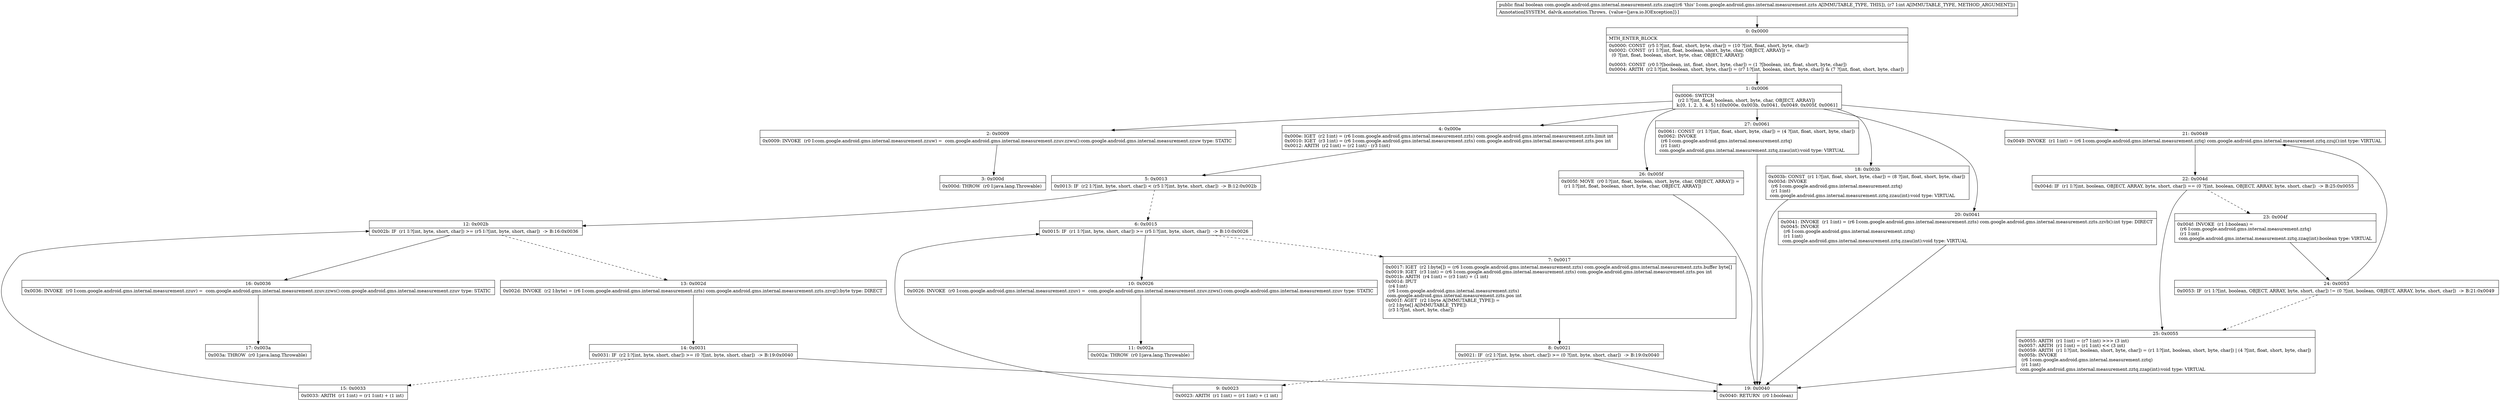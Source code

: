 digraph "CFG forcom.google.android.gms.internal.measurement.zzts.zzaq(I)Z" {
Node_0 [shape=record,label="{0\:\ 0x0000|MTH_ENTER_BLOCK\l|0x0000: CONST  (r5 I:?[int, float, short, byte, char]) = (10 ?[int, float, short, byte, char]) \l0x0002: CONST  (r1 I:?[int, float, boolean, short, byte, char, OBJECT, ARRAY]) = \l  (0 ?[int, float, boolean, short, byte, char, OBJECT, ARRAY])\l \l0x0003: CONST  (r0 I:?[boolean, int, float, short, byte, char]) = (1 ?[boolean, int, float, short, byte, char]) \l0x0004: ARITH  (r2 I:?[int, boolean, short, byte, char]) = (r7 I:?[int, boolean, short, byte, char]) & (7 ?[int, float, short, byte, char]) \l}"];
Node_1 [shape=record,label="{1\:\ 0x0006|0x0006: SWITCH  \l  (r2 I:?[int, float, boolean, short, byte, char, OBJECT, ARRAY])\l k:[0, 1, 2, 3, 4, 5] t:[0x000e, 0x003b, 0x0041, 0x0049, 0x005f, 0x0061] \l}"];
Node_2 [shape=record,label="{2\:\ 0x0009|0x0009: INVOKE  (r0 I:com.google.android.gms.internal.measurement.zzuw) =  com.google.android.gms.internal.measurement.zzuv.zzwu():com.google.android.gms.internal.measurement.zzuw type: STATIC \l}"];
Node_3 [shape=record,label="{3\:\ 0x000d|0x000d: THROW  (r0 I:java.lang.Throwable) \l}"];
Node_4 [shape=record,label="{4\:\ 0x000e|0x000e: IGET  (r2 I:int) = (r6 I:com.google.android.gms.internal.measurement.zzts) com.google.android.gms.internal.measurement.zzts.limit int \l0x0010: IGET  (r3 I:int) = (r6 I:com.google.android.gms.internal.measurement.zzts) com.google.android.gms.internal.measurement.zzts.pos int \l0x0012: ARITH  (r2 I:int) = (r2 I:int) \- (r3 I:int) \l}"];
Node_5 [shape=record,label="{5\:\ 0x0013|0x0013: IF  (r2 I:?[int, byte, short, char]) \< (r5 I:?[int, byte, short, char])  \-\> B:12:0x002b \l}"];
Node_6 [shape=record,label="{6\:\ 0x0015|0x0015: IF  (r1 I:?[int, byte, short, char]) \>= (r5 I:?[int, byte, short, char])  \-\> B:10:0x0026 \l}"];
Node_7 [shape=record,label="{7\:\ 0x0017|0x0017: IGET  (r2 I:byte[]) = (r6 I:com.google.android.gms.internal.measurement.zzts) com.google.android.gms.internal.measurement.zzts.buffer byte[] \l0x0019: IGET  (r3 I:int) = (r6 I:com.google.android.gms.internal.measurement.zzts) com.google.android.gms.internal.measurement.zzts.pos int \l0x001b: ARITH  (r4 I:int) = (r3 I:int) + (1 int) \l0x001d: IPUT  \l  (r4 I:int)\l  (r6 I:com.google.android.gms.internal.measurement.zzts)\l com.google.android.gms.internal.measurement.zzts.pos int \l0x001f: AGET  (r2 I:byte A[IMMUTABLE_TYPE]) = \l  (r2 I:byte[] A[IMMUTABLE_TYPE])\l  (r3 I:?[int, short, byte, char])\l \l}"];
Node_8 [shape=record,label="{8\:\ 0x0021|0x0021: IF  (r2 I:?[int, byte, short, char]) \>= (0 ?[int, byte, short, char])  \-\> B:19:0x0040 \l}"];
Node_9 [shape=record,label="{9\:\ 0x0023|0x0023: ARITH  (r1 I:int) = (r1 I:int) + (1 int) \l}"];
Node_10 [shape=record,label="{10\:\ 0x0026|0x0026: INVOKE  (r0 I:com.google.android.gms.internal.measurement.zzuv) =  com.google.android.gms.internal.measurement.zzuv.zzws():com.google.android.gms.internal.measurement.zzuv type: STATIC \l}"];
Node_11 [shape=record,label="{11\:\ 0x002a|0x002a: THROW  (r0 I:java.lang.Throwable) \l}"];
Node_12 [shape=record,label="{12\:\ 0x002b|0x002b: IF  (r1 I:?[int, byte, short, char]) \>= (r5 I:?[int, byte, short, char])  \-\> B:16:0x0036 \l}"];
Node_13 [shape=record,label="{13\:\ 0x002d|0x002d: INVOKE  (r2 I:byte) = (r6 I:com.google.android.gms.internal.measurement.zzts) com.google.android.gms.internal.measurement.zzts.zzvg():byte type: DIRECT \l}"];
Node_14 [shape=record,label="{14\:\ 0x0031|0x0031: IF  (r2 I:?[int, byte, short, char]) \>= (0 ?[int, byte, short, char])  \-\> B:19:0x0040 \l}"];
Node_15 [shape=record,label="{15\:\ 0x0033|0x0033: ARITH  (r1 I:int) = (r1 I:int) + (1 int) \l}"];
Node_16 [shape=record,label="{16\:\ 0x0036|0x0036: INVOKE  (r0 I:com.google.android.gms.internal.measurement.zzuv) =  com.google.android.gms.internal.measurement.zzuv.zzws():com.google.android.gms.internal.measurement.zzuv type: STATIC \l}"];
Node_17 [shape=record,label="{17\:\ 0x003a|0x003a: THROW  (r0 I:java.lang.Throwable) \l}"];
Node_18 [shape=record,label="{18\:\ 0x003b|0x003b: CONST  (r1 I:?[int, float, short, byte, char]) = (8 ?[int, float, short, byte, char]) \l0x003d: INVOKE  \l  (r6 I:com.google.android.gms.internal.measurement.zztq)\l  (r1 I:int)\l com.google.android.gms.internal.measurement.zztq.zzau(int):void type: VIRTUAL \l}"];
Node_19 [shape=record,label="{19\:\ 0x0040|0x0040: RETURN  (r0 I:boolean) \l}"];
Node_20 [shape=record,label="{20\:\ 0x0041|0x0041: INVOKE  (r1 I:int) = (r6 I:com.google.android.gms.internal.measurement.zzts) com.google.android.gms.internal.measurement.zzts.zzvb():int type: DIRECT \l0x0045: INVOKE  \l  (r6 I:com.google.android.gms.internal.measurement.zztq)\l  (r1 I:int)\l com.google.android.gms.internal.measurement.zztq.zzau(int):void type: VIRTUAL \l}"];
Node_21 [shape=record,label="{21\:\ 0x0049|0x0049: INVOKE  (r1 I:int) = (r6 I:com.google.android.gms.internal.measurement.zztq) com.google.android.gms.internal.measurement.zztq.zzuj():int type: VIRTUAL \l}"];
Node_22 [shape=record,label="{22\:\ 0x004d|0x004d: IF  (r1 I:?[int, boolean, OBJECT, ARRAY, byte, short, char]) == (0 ?[int, boolean, OBJECT, ARRAY, byte, short, char])  \-\> B:25:0x0055 \l}"];
Node_23 [shape=record,label="{23\:\ 0x004f|0x004f: INVOKE  (r1 I:boolean) = \l  (r6 I:com.google.android.gms.internal.measurement.zztq)\l  (r1 I:int)\l com.google.android.gms.internal.measurement.zztq.zzaq(int):boolean type: VIRTUAL \l}"];
Node_24 [shape=record,label="{24\:\ 0x0053|0x0053: IF  (r1 I:?[int, boolean, OBJECT, ARRAY, byte, short, char]) != (0 ?[int, boolean, OBJECT, ARRAY, byte, short, char])  \-\> B:21:0x0049 \l}"];
Node_25 [shape=record,label="{25\:\ 0x0055|0x0055: ARITH  (r1 I:int) = (r7 I:int) \>\>\> (3 int) \l0x0057: ARITH  (r1 I:int) = (r1 I:int) \<\< (3 int) \l0x0059: ARITH  (r1 I:?[int, boolean, short, byte, char]) = (r1 I:?[int, boolean, short, byte, char]) \| (4 ?[int, float, short, byte, char]) \l0x005b: INVOKE  \l  (r6 I:com.google.android.gms.internal.measurement.zztq)\l  (r1 I:int)\l com.google.android.gms.internal.measurement.zztq.zzap(int):void type: VIRTUAL \l}"];
Node_26 [shape=record,label="{26\:\ 0x005f|0x005f: MOVE  (r0 I:?[int, float, boolean, short, byte, char, OBJECT, ARRAY]) = \l  (r1 I:?[int, float, boolean, short, byte, char, OBJECT, ARRAY])\l \l}"];
Node_27 [shape=record,label="{27\:\ 0x0061|0x0061: CONST  (r1 I:?[int, float, short, byte, char]) = (4 ?[int, float, short, byte, char]) \l0x0062: INVOKE  \l  (r6 I:com.google.android.gms.internal.measurement.zztq)\l  (r1 I:int)\l com.google.android.gms.internal.measurement.zztq.zzau(int):void type: VIRTUAL \l}"];
MethodNode[shape=record,label="{public final boolean com.google.android.gms.internal.measurement.zzts.zzaq((r6 'this' I:com.google.android.gms.internal.measurement.zzts A[IMMUTABLE_TYPE, THIS]), (r7 I:int A[IMMUTABLE_TYPE, METHOD_ARGUMENT]))  | Annotation[SYSTEM, dalvik.annotation.Throws, \{value=[java.io.IOException]\}]\l}"];
MethodNode -> Node_0;
Node_0 -> Node_1;
Node_1 -> Node_2;
Node_1 -> Node_4;
Node_1 -> Node_18;
Node_1 -> Node_20;
Node_1 -> Node_21;
Node_1 -> Node_26;
Node_1 -> Node_27;
Node_2 -> Node_3;
Node_4 -> Node_5;
Node_5 -> Node_6[style=dashed];
Node_5 -> Node_12;
Node_6 -> Node_7[style=dashed];
Node_6 -> Node_10;
Node_7 -> Node_8;
Node_8 -> Node_9[style=dashed];
Node_8 -> Node_19;
Node_9 -> Node_6;
Node_10 -> Node_11;
Node_12 -> Node_13[style=dashed];
Node_12 -> Node_16;
Node_13 -> Node_14;
Node_14 -> Node_15[style=dashed];
Node_14 -> Node_19;
Node_15 -> Node_12;
Node_16 -> Node_17;
Node_18 -> Node_19;
Node_20 -> Node_19;
Node_21 -> Node_22;
Node_22 -> Node_23[style=dashed];
Node_22 -> Node_25;
Node_23 -> Node_24;
Node_24 -> Node_21;
Node_24 -> Node_25[style=dashed];
Node_25 -> Node_19;
Node_26 -> Node_19;
Node_27 -> Node_19;
}

